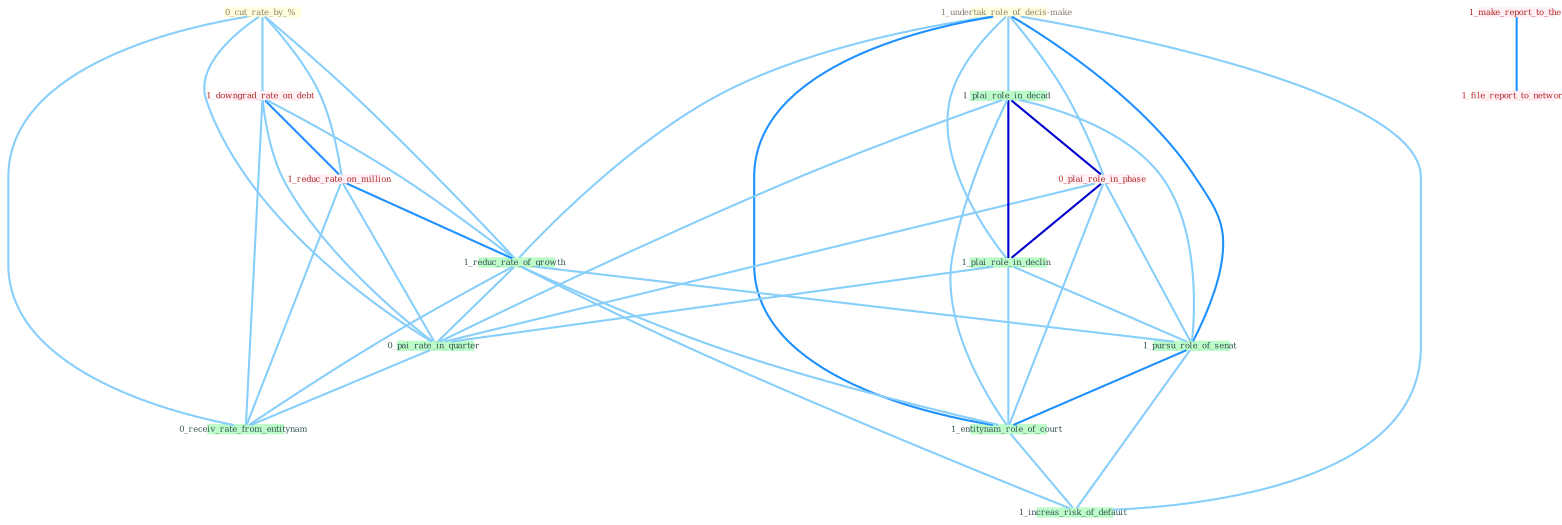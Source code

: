Graph G{ 
    node
    [shape=polygon,style=filled,width=.5,height=.06,color="#BDFCC9",fixedsize=true,fontsize=4,
    fontcolor="#2f4f4f"];
    {node
    [color="#ffffe0", fontcolor="#8b7d6b"] "0_cut_rate_by_% " "1_undertak_role_of_decis-make "}
{node [color="#fff0f5", fontcolor="#b22222"] "1_downgrad_rate_on_debt " "1_reduc_rate_on_million " "0_plai_role_in_phase " "1_make_report_to_the " "1_file_report_to_network "}
edge [color="#B0E2FF"];

	"0_cut_rate_by_% " -- "1_downgrad_rate_on_debt " [w="1", color="#87cefa" ];
	"0_cut_rate_by_% " -- "1_reduc_rate_on_million " [w="1", color="#87cefa" ];
	"0_cut_rate_by_% " -- "1_reduc_rate_of_growth " [w="1", color="#87cefa" ];
	"0_cut_rate_by_% " -- "0_pai_rate_in_quarter " [w="1", color="#87cefa" ];
	"0_cut_rate_by_% " -- "0_receiv_rate_from_entitynam " [w="1", color="#87cefa" ];
	"1_undertak_role_of_decis-make " -- "1_plai_role_in_decad " [w="1", color="#87cefa" ];
	"1_undertak_role_of_decis-make " -- "0_plai_role_in_phase " [w="1", color="#87cefa" ];
	"1_undertak_role_of_decis-make " -- "1_reduc_rate_of_growth " [w="1", color="#87cefa" ];
	"1_undertak_role_of_decis-make " -- "1_plai_role_in_declin " [w="1", color="#87cefa" ];
	"1_undertak_role_of_decis-make " -- "1_pursu_role_of_senat " [w="2", color="#1e90ff" , len=0.8];
	"1_undertak_role_of_decis-make " -- "1_entitynam_role_of_court " [w="2", color="#1e90ff" , len=0.8];
	"1_undertak_role_of_decis-make " -- "1_increas_risk_of_default " [w="1", color="#87cefa" ];
	"1_downgrad_rate_on_debt " -- "1_reduc_rate_on_million " [w="2", color="#1e90ff" , len=0.8];
	"1_downgrad_rate_on_debt " -- "1_reduc_rate_of_growth " [w="1", color="#87cefa" ];
	"1_downgrad_rate_on_debt " -- "0_pai_rate_in_quarter " [w="1", color="#87cefa" ];
	"1_downgrad_rate_on_debt " -- "0_receiv_rate_from_entitynam " [w="1", color="#87cefa" ];
	"1_reduc_rate_on_million " -- "1_reduc_rate_of_growth " [w="2", color="#1e90ff" , len=0.8];
	"1_reduc_rate_on_million " -- "0_pai_rate_in_quarter " [w="1", color="#87cefa" ];
	"1_reduc_rate_on_million " -- "0_receiv_rate_from_entitynam " [w="1", color="#87cefa" ];
	"1_plai_role_in_decad " -- "0_plai_role_in_phase " [w="3", color="#0000cd" , len=0.6];
	"1_plai_role_in_decad " -- "1_plai_role_in_declin " [w="3", color="#0000cd" , len=0.6];
	"1_plai_role_in_decad " -- "0_pai_rate_in_quarter " [w="1", color="#87cefa" ];
	"1_plai_role_in_decad " -- "1_pursu_role_of_senat " [w="1", color="#87cefa" ];
	"1_plai_role_in_decad " -- "1_entitynam_role_of_court " [w="1", color="#87cefa" ];
	"0_plai_role_in_phase " -- "1_plai_role_in_declin " [w="3", color="#0000cd" , len=0.6];
	"0_plai_role_in_phase " -- "0_pai_rate_in_quarter " [w="1", color="#87cefa" ];
	"0_plai_role_in_phase " -- "1_pursu_role_of_senat " [w="1", color="#87cefa" ];
	"0_plai_role_in_phase " -- "1_entitynam_role_of_court " [w="1", color="#87cefa" ];
	"1_reduc_rate_of_growth " -- "0_pai_rate_in_quarter " [w="1", color="#87cefa" ];
	"1_reduc_rate_of_growth " -- "1_pursu_role_of_senat " [w="1", color="#87cefa" ];
	"1_reduc_rate_of_growth " -- "1_entitynam_role_of_court " [w="1", color="#87cefa" ];
	"1_reduc_rate_of_growth " -- "0_receiv_rate_from_entitynam " [w="1", color="#87cefa" ];
	"1_reduc_rate_of_growth " -- "1_increas_risk_of_default " [w="1", color="#87cefa" ];
	"1_make_report_to_the " -- "1_file_report_to_network " [w="2", color="#1e90ff" , len=0.8];
	"1_plai_role_in_declin " -- "0_pai_rate_in_quarter " [w="1", color="#87cefa" ];
	"1_plai_role_in_declin " -- "1_pursu_role_of_senat " [w="1", color="#87cefa" ];
	"1_plai_role_in_declin " -- "1_entitynam_role_of_court " [w="1", color="#87cefa" ];
	"0_pai_rate_in_quarter " -- "0_receiv_rate_from_entitynam " [w="1", color="#87cefa" ];
	"1_pursu_role_of_senat " -- "1_entitynam_role_of_court " [w="2", color="#1e90ff" , len=0.8];
	"1_pursu_role_of_senat " -- "1_increas_risk_of_default " [w="1", color="#87cefa" ];
	"1_entitynam_role_of_court " -- "1_increas_risk_of_default " [w="1", color="#87cefa" ];
}